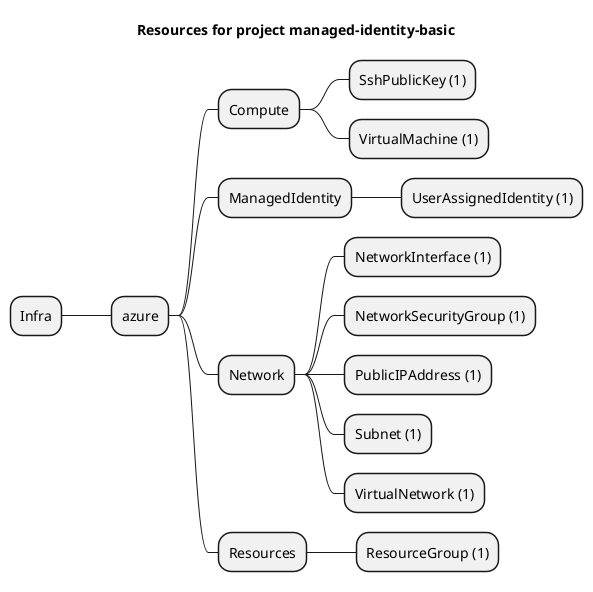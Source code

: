 @startmindmap
title Resources for project managed-identity-basic
skinparam monochrome true
+ Infra
++ azure
+++ Compute
++++ SshPublicKey (1)
++++ VirtualMachine (1)
+++ ManagedIdentity
++++ UserAssignedIdentity (1)
+++ Network
++++ NetworkInterface (1)
++++ NetworkSecurityGroup (1)
++++ PublicIPAddress (1)
++++ Subnet (1)
++++ VirtualNetwork (1)
+++ Resources
++++ ResourceGroup (1)
@endmindmap